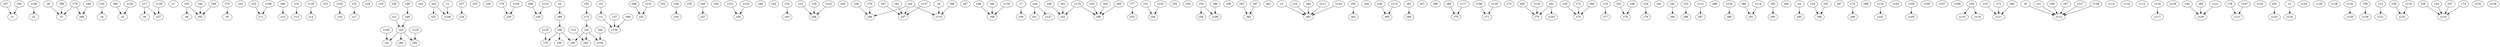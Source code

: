 strict digraph  {
c1;
c2;
c3;
c4;
c5;
c6;
c7;
c8;
c9;
c10;
c11;
c12;
c13;
c14;
c15;
c16;
c17;
c18;
c19;
c20;
c21;
c22;
c23;
c24;
c25;
c26;
c27;
c28;
c29;
c30;
c31;
c32;
c33;
c34;
c35;
c36;
c37;
c38;
c39;
c40;
c41;
c42;
c43;
c44;
c45;
c46;
c47;
c48;
c49;
c50;
c51;
c52;
c53;
c54;
c55;
c56;
c57;
c58;
c59;
c60;
c61;
c62;
c63;
c64;
c65;
c66;
c67;
c68;
c69;
c70;
c71;
c72;
c73;
c74;
c75;
c76;
c77;
c78;
c79;
c80;
c81;
c82;
c83;
c84;
c85;
c86;
c87;
c88;
c89;
c90;
c91;
c92;
c93;
c94;
c95;
c96;
c97;
c98;
c99;
c100;
c101;
c102;
c103;
c104;
c105;
c106;
c107;
c108;
c109;
c110;
c111;
c112;
c113;
c114;
c115;
c116;
c117;
c118;
c119;
c120;
c121;
c122;
c123;
c124;
c125;
c126;
c127;
c128;
c129;
c130;
c131;
c132;
c133;
c134;
c135;
c136;
v1;
v2;
v3;
v4;
v5;
v6;
v7;
v8;
v9;
v10;
v11;
v12;
v13;
v14;
v15;
v16;
v17;
v18;
v19;
v20;
v21;
v22;
v23;
v24;
v25;
v26;
v27;
v28;
v29;
v30;
v31;
v32;
v33;
v34;
v35;
v36;
v37;
v38;
v39;
v40;
v41;
v42;
v43;
v44;
v45;
v46;
v47;
v48;
v49;
v50;
v51;
v52;
v53;
v54;
v55;
v56;
v57;
v58;
v59;
v60;
v61;
v62;
v63;
v64;
v65;
v66;
v67;
v68;
v69;
v70;
v71;
v72;
v73;
v74;
v75;
v76;
v77;
v78;
v79;
v80;
v81;
v82;
v83;
v84;
v85;
v86;
v87;
v88;
v89;
v90;
v91;
v92;
v93;
v94;
v95;
v96;
v97;
v98;
v99;
v100;
v101;
v102;
v103;
v104;
v105;
v106;
v107;
v108;
v109;
v110;
v111;
v112;
v113;
v114;
v115;
v116;
v117;
v118;
v119;
v120;
v121;
v122;
v123;
v124;
v125;
v126;
v127;
v128;
v129;
v130;
v131;
v132;
v133;
v134;
v135;
v136;
v137;
co1;
co2;
co3;
co4;
co5;
co6;
c21 -> co5  [weight=1];
c31 -> v11  [weight=1];
c49 -> co5  [weight=1];
c72 -> co1  [weight=1];
c80 -> co6  [weight=1];
v1 -> c108  [weight=1];
v2 -> c124  [weight=1];
v3 -> c62  [weight=1];
v4 -> c95  [weight=1];
v5 -> c80  [weight=1];
v6 -> c112  [weight=1];
v7 -> c50  [weight=1];
v8 -> c3  [weight=1];
v9 -> c116  [weight=1];
v10 -> c111  [weight=1];
v11 -> c134  [weight=1];
v12 -> c131  [weight=1];
v13 -> c44  [weight=1];
v14 -> c82  [weight=1];
v15 -> c13  [weight=1];
v16 -> c62  [weight=1];
v17 -> c6  [weight=1];
v17 -> c27  [weight=1];
v18 -> c96  [weight=1];
v19 -> c77  [weight=1];
v20 -> c75  [weight=1];
v21 -> c112  [weight=1];
v22 -> c11  [weight=1];
v23 -> c86  [weight=1];
v24 -> c79  [weight=1];
v25 -> c90  [weight=1];
v26 -> c46  [weight=1];
v27 -> c24  [weight=1];
v28 -> c49  [weight=1];
v29 -> c133  [weight=1];
v30 -> c4  [weight=1];
v31 -> c54  [weight=1];
v32 -> c17  [weight=1];
v33 -> c43  [weight=1];
v34 -> c133  [weight=1];
v35 -> c44  [weight=1];
v36 -> c65  [weight=1];
v37 -> c134  [weight=1];
v38 -> c34  [weight=1];
v39 -> c132  [weight=1];
v40 -> c120  [weight=1];
v41 -> c84  [weight=1];
v42 -> c78  [weight=1];
v43 -> c92  [weight=1];
v44 -> c104  [weight=1];
v45 -> c123  [weight=1];
v46 -> c52  [weight=1];
v47 -> c57  [weight=1];
v48 -> c48  [weight=1];
v49 -> c37  [weight=1];
v50 -> c63  [weight=1];
v51 -> c74  [weight=1];
v51 -> c103  [weight=1];
v52 -> c72  [weight=1];
v53 -> c92  [weight=1];
v53 -> c8  [weight=1];
v54 -> c100  [weight=1];
v54 -> c58  [weight=1];
v55 -> c110  [weight=1];
v55 -> c119  [weight=1];
v56 -> c78  [weight=1];
v57 -> c1  [weight=1];
v58 -> c130  [weight=1];
v59 -> c112  [weight=1];
v60 -> c12  [weight=1];
v61 -> c57  [weight=1];
v62 -> c52  [weight=1];
v63 -> c60  [weight=1];
v64 -> c90  [weight=1];
v65 -> c120  [weight=1];
v66 -> c29  [weight=1];
v67 -> c133  [weight=1];
v68 -> c68  [weight=1];
v69 -> c134  [weight=1];
v70 -> c46  [weight=1];
v71 -> c111  [weight=1];
v72 -> c75  [weight=1];
v73 -> c133  [weight=1];
v74 -> c98  [weight=1];
v75 -> c9  [weight=1];
v76 -> c28  [weight=1];
v77 -> c53  [weight=1];
v78 -> c121  [weight=1];
v79 -> c68  [weight=1];
v79 -> c3  [weight=1];
v80 -> c91  [weight=1];
v81 -> c66  [weight=1];
v82 -> c111  [weight=1];
v83 -> c93  [weight=1];
v84 -> c62  [weight=1];
v85 -> c5  [weight=1];
v86 -> c100  [weight=1];
v87 -> c112  [weight=1];
v88 -> c32  [weight=1];
v89 -> c70  [weight=1];
v90 -> c92  [weight=1];
v91 -> c96  [weight=1];
v92 -> c48  [weight=1];
v93 -> c1  [weight=1];
v94 -> c75  [weight=1];
v95 -> c74  [weight=1];
v96 -> c116  [weight=1];
v97 -> c60  [weight=1];
v98 -> c3  [weight=1];
v99 -> c90  [weight=1];
v100 -> c41  [weight=1];
v101 -> c39  [weight=1];
v102 -> c16  [weight=1];
v103 -> c105  [weight=1];
v104 -> c89  [weight=1];
v105 -> c28  [weight=1];
v106 -> c71  [weight=1];
v107 -> c121  [weight=1];
v108 -> c2  [weight=1];
v109 -> c11  [weight=1];
v110 -> c83  [weight=1];
v111 -> c62  [weight=1];
v112 -> c87  [weight=1];
v113 -> c65  [weight=1];
v114 -> c91  [weight=1];
v115 -> c90  [weight=1];
v115 -> c52  [weight=1];
v116 -> c101  [weight=1];
v117 -> c70  [weight=1];
v118 -> c132  [weight=1];
v119 -> c14  [weight=1];
v120 -> c5  [weight=1];
v121 -> c120  [weight=1];
v122 -> c44  [weight=1];
v123 -> c29  [weight=1];
v124 -> c62  [weight=1];
v125 -> c76  [weight=1];
v126 -> c71  [weight=1];
v127 -> c112  [weight=1];
v128 -> c112  [weight=1];
v129 -> c27  [weight=1];
v130 -> c74  [weight=1];
v131 -> c32  [weight=1];
v132 -> c54  [weight=1];
v133 -> c39  [weight=1];
v134 -> c117  [weight=1];
v135 -> c129  [weight=1];
v136 -> c48  [weight=1];
v137 -> c57  [weight=1];
co1 -> c36  [weight=1];
co1 -> c104  [weight=1];
co1 -> c82  [weight=1];
co2 -> c57  [weight=1];
co2 -> c46  [weight=1];
co2 -> c116  [weight=1];
co3 -> c23  [weight=1];
co3 -> c108  [weight=1];
co4 -> c127  [weight=1];
co4 -> c51  [weight=1];
co5 -> c41  [weight=1];
co5 -> c85  [weight=1];
co5 -> c83  [weight=1];
co6 -> c36  [weight=1];
co6 -> c30  [weight=1];
co6 -> c76  [weight=1];
}
